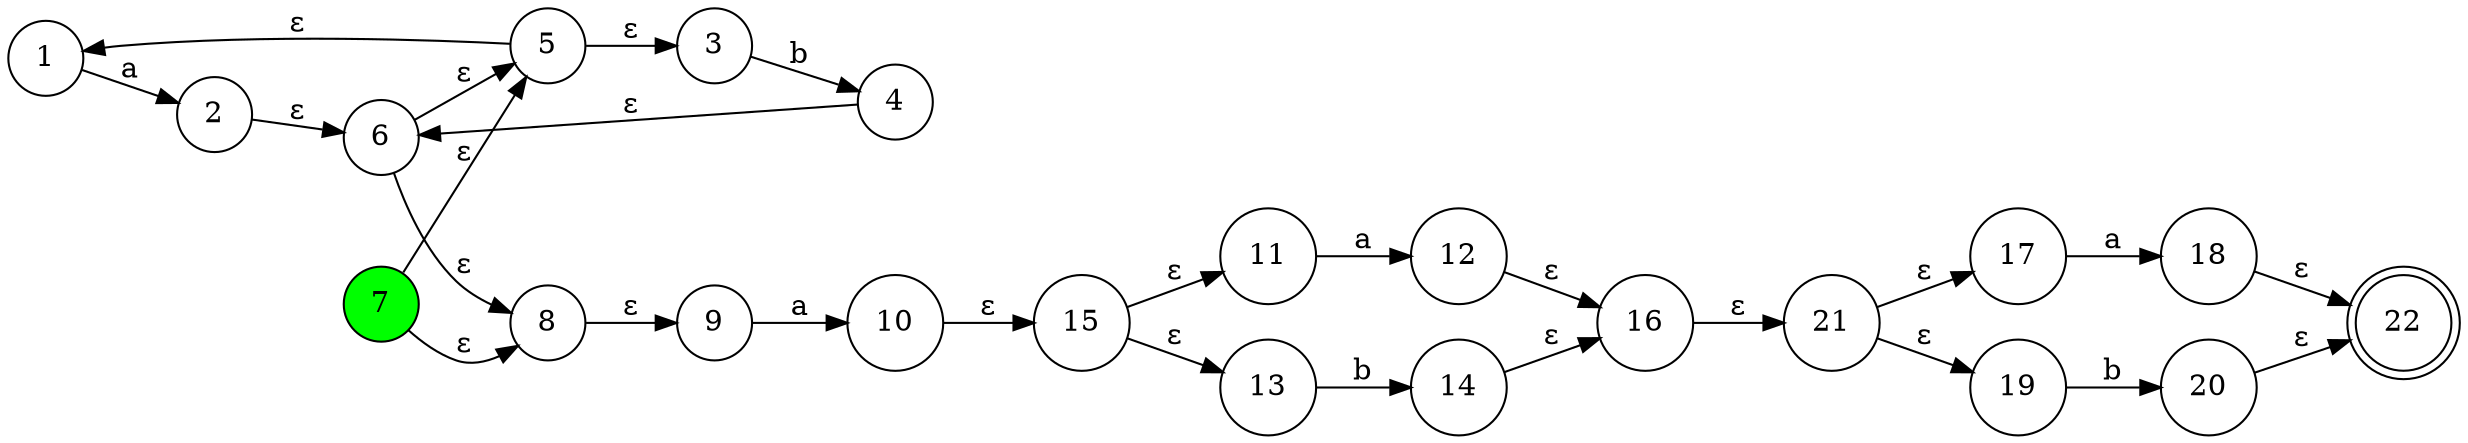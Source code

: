 digraph NFA {
	rankdir=LR
	1 [shape=circle]
	1 -> 2 [label=a]
	2 [shape=circle]
	2 -> 6 [label="ε"]
	3 [shape=circle]
	3 -> 4 [label=b]
	4 [shape=circle]
	4 -> 6 [label="ε"]
	5 [shape=circle]
	5 -> 1 [label="ε"]
	5 -> 3 [label="ε"]
	6 [shape=circle]
	6 -> 8 [label="ε"]
	6 -> 5 [label="ε"]
	7 [fillcolor=green rank=same shape=circle style=filled]
	7 -> 5 [label="ε"]
	7 -> 8 [label="ε"]
	8 [shape=circle]
	8 -> 9 [label="ε"]
	9 [shape=circle]
	9 -> 10 [label=a]
	10 [shape=circle]
	10 -> 15 [label="ε"]
	11 [shape=circle]
	11 -> 12 [label=a]
	12 [shape=circle]
	12 -> 16 [label="ε"]
	13 [shape=circle]
	13 -> 14 [label=b]
	14 [shape=circle]
	14 -> 16 [label="ε"]
	15 [shape=circle]
	15 -> 11 [label="ε"]
	15 -> 13 [label="ε"]
	16 [shape=circle]
	16 -> 21 [label="ε"]
	17 [shape=circle]
	17 -> 18 [label=a]
	18 [shape=circle]
	18 -> 22 [label="ε"]
	19 [shape=circle]
	19 -> 20 [label=b]
	20 [shape=circle]
	20 -> 22 [label="ε"]
	21 [shape=circle]
	21 -> 17 [label="ε"]
	21 -> 19 [label="ε"]
	22 [rank=same shape=doublecircle]
}
